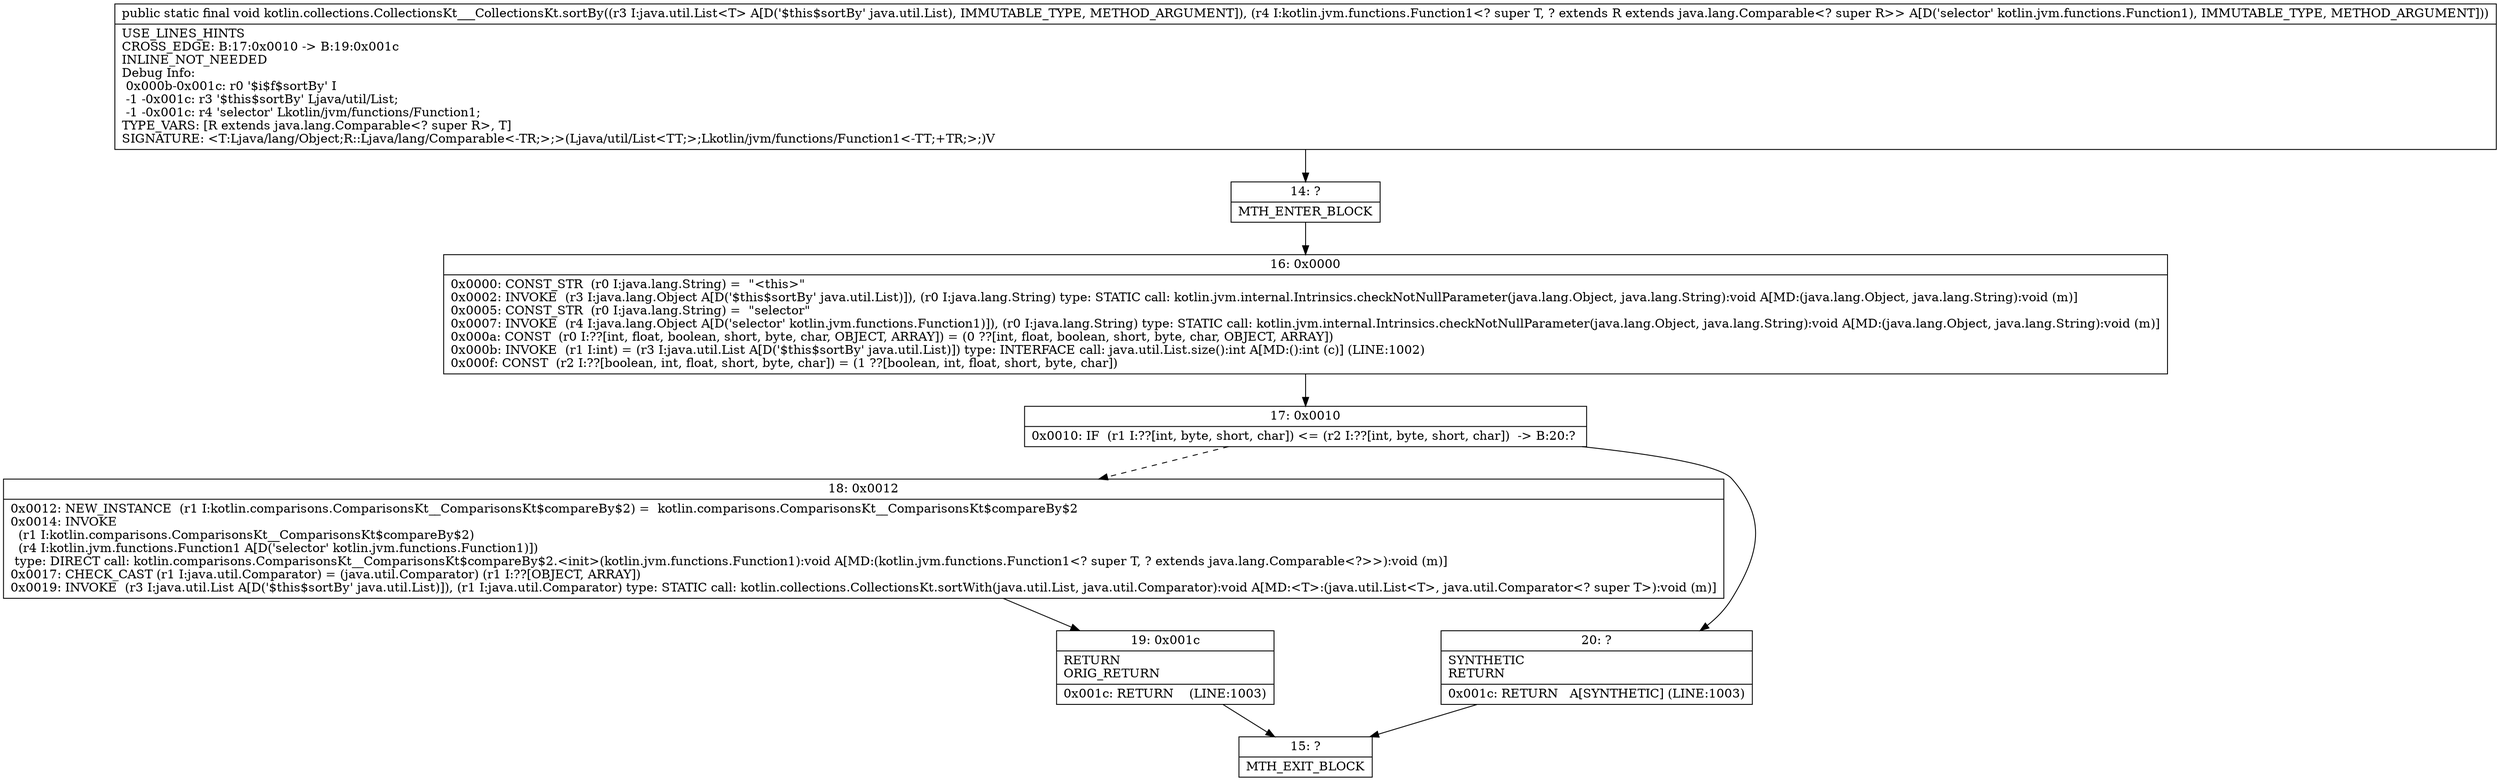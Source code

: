 digraph "CFG forkotlin.collections.CollectionsKt___CollectionsKt.sortBy(Ljava\/util\/List;Lkotlin\/jvm\/functions\/Function1;)V" {
Node_14 [shape=record,label="{14\:\ ?|MTH_ENTER_BLOCK\l}"];
Node_16 [shape=record,label="{16\:\ 0x0000|0x0000: CONST_STR  (r0 I:java.lang.String) =  \"\<this\>\" \l0x0002: INVOKE  (r3 I:java.lang.Object A[D('$this$sortBy' java.util.List)]), (r0 I:java.lang.String) type: STATIC call: kotlin.jvm.internal.Intrinsics.checkNotNullParameter(java.lang.Object, java.lang.String):void A[MD:(java.lang.Object, java.lang.String):void (m)]\l0x0005: CONST_STR  (r0 I:java.lang.String) =  \"selector\" \l0x0007: INVOKE  (r4 I:java.lang.Object A[D('selector' kotlin.jvm.functions.Function1)]), (r0 I:java.lang.String) type: STATIC call: kotlin.jvm.internal.Intrinsics.checkNotNullParameter(java.lang.Object, java.lang.String):void A[MD:(java.lang.Object, java.lang.String):void (m)]\l0x000a: CONST  (r0 I:??[int, float, boolean, short, byte, char, OBJECT, ARRAY]) = (0 ??[int, float, boolean, short, byte, char, OBJECT, ARRAY]) \l0x000b: INVOKE  (r1 I:int) = (r3 I:java.util.List A[D('$this$sortBy' java.util.List)]) type: INTERFACE call: java.util.List.size():int A[MD:():int (c)] (LINE:1002)\l0x000f: CONST  (r2 I:??[boolean, int, float, short, byte, char]) = (1 ??[boolean, int, float, short, byte, char]) \l}"];
Node_17 [shape=record,label="{17\:\ 0x0010|0x0010: IF  (r1 I:??[int, byte, short, char]) \<= (r2 I:??[int, byte, short, char])  \-\> B:20:? \l}"];
Node_18 [shape=record,label="{18\:\ 0x0012|0x0012: NEW_INSTANCE  (r1 I:kotlin.comparisons.ComparisonsKt__ComparisonsKt$compareBy$2) =  kotlin.comparisons.ComparisonsKt__ComparisonsKt$compareBy$2 \l0x0014: INVOKE  \l  (r1 I:kotlin.comparisons.ComparisonsKt__ComparisonsKt$compareBy$2)\l  (r4 I:kotlin.jvm.functions.Function1 A[D('selector' kotlin.jvm.functions.Function1)])\l type: DIRECT call: kotlin.comparisons.ComparisonsKt__ComparisonsKt$compareBy$2.\<init\>(kotlin.jvm.functions.Function1):void A[MD:(kotlin.jvm.functions.Function1\<? super T, ? extends java.lang.Comparable\<?\>\>):void (m)]\l0x0017: CHECK_CAST (r1 I:java.util.Comparator) = (java.util.Comparator) (r1 I:??[OBJECT, ARRAY]) \l0x0019: INVOKE  (r3 I:java.util.List A[D('$this$sortBy' java.util.List)]), (r1 I:java.util.Comparator) type: STATIC call: kotlin.collections.CollectionsKt.sortWith(java.util.List, java.util.Comparator):void A[MD:\<T\>:(java.util.List\<T\>, java.util.Comparator\<? super T\>):void (m)]\l}"];
Node_19 [shape=record,label="{19\:\ 0x001c|RETURN\lORIG_RETURN\l|0x001c: RETURN    (LINE:1003)\l}"];
Node_15 [shape=record,label="{15\:\ ?|MTH_EXIT_BLOCK\l}"];
Node_20 [shape=record,label="{20\:\ ?|SYNTHETIC\lRETURN\l|0x001c: RETURN   A[SYNTHETIC] (LINE:1003)\l}"];
MethodNode[shape=record,label="{public static final void kotlin.collections.CollectionsKt___CollectionsKt.sortBy((r3 I:java.util.List\<T\> A[D('$this$sortBy' java.util.List), IMMUTABLE_TYPE, METHOD_ARGUMENT]), (r4 I:kotlin.jvm.functions.Function1\<? super T, ? extends R extends java.lang.Comparable\<? super R\>\> A[D('selector' kotlin.jvm.functions.Function1), IMMUTABLE_TYPE, METHOD_ARGUMENT]))  | USE_LINES_HINTS\lCROSS_EDGE: B:17:0x0010 \-\> B:19:0x001c\lINLINE_NOT_NEEDED\lDebug Info:\l  0x000b\-0x001c: r0 '$i$f$sortBy' I\l  \-1 \-0x001c: r3 '$this$sortBy' Ljava\/util\/List;\l  \-1 \-0x001c: r4 'selector' Lkotlin\/jvm\/functions\/Function1;\lTYPE_VARS: [R extends java.lang.Comparable\<? super R\>, T]\lSIGNATURE: \<T:Ljava\/lang\/Object;R::Ljava\/lang\/Comparable\<\-TR;\>;\>(Ljava\/util\/List\<TT;\>;Lkotlin\/jvm\/functions\/Function1\<\-TT;+TR;\>;)V\l}"];
MethodNode -> Node_14;Node_14 -> Node_16;
Node_16 -> Node_17;
Node_17 -> Node_18[style=dashed];
Node_17 -> Node_20;
Node_18 -> Node_19;
Node_19 -> Node_15;
Node_20 -> Node_15;
}

